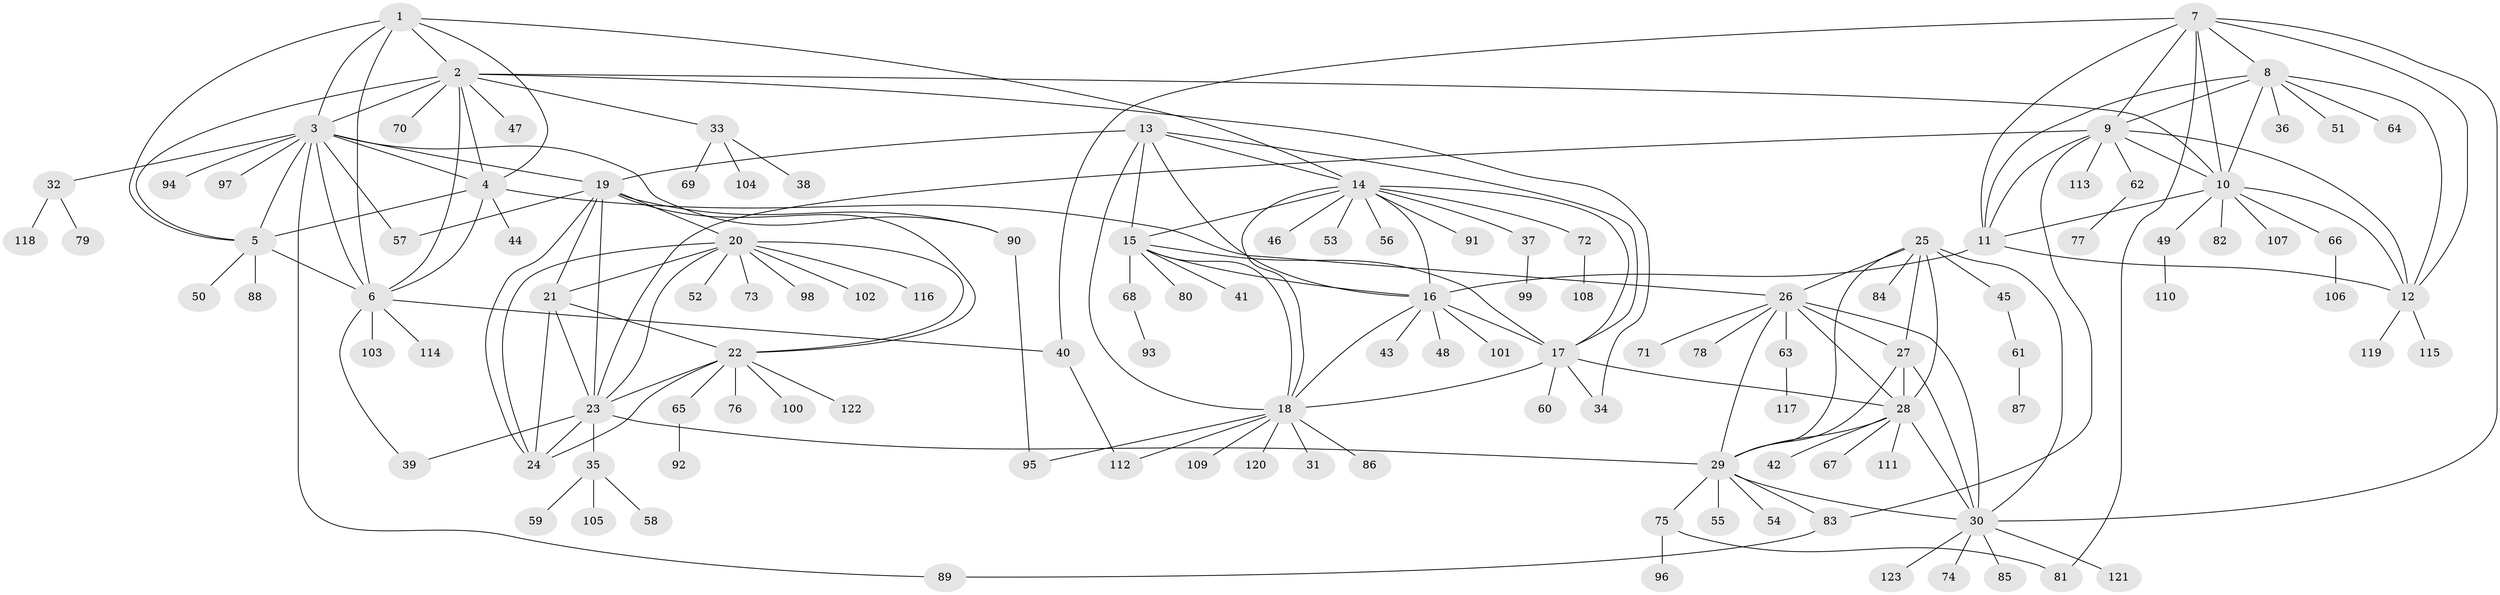 // Generated by graph-tools (version 1.1) at 2025/50/03/09/25 03:50:36]
// undirected, 123 vertices, 188 edges
graph export_dot {
graph [start="1"]
  node [color=gray90,style=filled];
  1;
  2;
  3;
  4;
  5;
  6;
  7;
  8;
  9;
  10;
  11;
  12;
  13;
  14;
  15;
  16;
  17;
  18;
  19;
  20;
  21;
  22;
  23;
  24;
  25;
  26;
  27;
  28;
  29;
  30;
  31;
  32;
  33;
  34;
  35;
  36;
  37;
  38;
  39;
  40;
  41;
  42;
  43;
  44;
  45;
  46;
  47;
  48;
  49;
  50;
  51;
  52;
  53;
  54;
  55;
  56;
  57;
  58;
  59;
  60;
  61;
  62;
  63;
  64;
  65;
  66;
  67;
  68;
  69;
  70;
  71;
  72;
  73;
  74;
  75;
  76;
  77;
  78;
  79;
  80;
  81;
  82;
  83;
  84;
  85;
  86;
  87;
  88;
  89;
  90;
  91;
  92;
  93;
  94;
  95;
  96;
  97;
  98;
  99;
  100;
  101;
  102;
  103;
  104;
  105;
  106;
  107;
  108;
  109;
  110;
  111;
  112;
  113;
  114;
  115;
  116;
  117;
  118;
  119;
  120;
  121;
  122;
  123;
  1 -- 2;
  1 -- 3;
  1 -- 4;
  1 -- 5;
  1 -- 6;
  1 -- 14;
  2 -- 3;
  2 -- 4;
  2 -- 5;
  2 -- 6;
  2 -- 10;
  2 -- 33;
  2 -- 34;
  2 -- 47;
  2 -- 70;
  3 -- 4;
  3 -- 5;
  3 -- 6;
  3 -- 19;
  3 -- 32;
  3 -- 57;
  3 -- 89;
  3 -- 90;
  3 -- 94;
  3 -- 97;
  4 -- 5;
  4 -- 6;
  4 -- 26;
  4 -- 44;
  5 -- 6;
  5 -- 50;
  5 -- 88;
  6 -- 39;
  6 -- 40;
  6 -- 103;
  6 -- 114;
  7 -- 8;
  7 -- 9;
  7 -- 10;
  7 -- 11;
  7 -- 12;
  7 -- 30;
  7 -- 40;
  7 -- 81;
  8 -- 9;
  8 -- 10;
  8 -- 11;
  8 -- 12;
  8 -- 36;
  8 -- 51;
  8 -- 64;
  9 -- 10;
  9 -- 11;
  9 -- 12;
  9 -- 23;
  9 -- 62;
  9 -- 83;
  9 -- 113;
  10 -- 11;
  10 -- 12;
  10 -- 49;
  10 -- 66;
  10 -- 82;
  10 -- 107;
  11 -- 12;
  11 -- 16;
  12 -- 115;
  12 -- 119;
  13 -- 14;
  13 -- 15;
  13 -- 16;
  13 -- 17;
  13 -- 18;
  13 -- 19;
  14 -- 15;
  14 -- 16;
  14 -- 17;
  14 -- 18;
  14 -- 37;
  14 -- 46;
  14 -- 53;
  14 -- 56;
  14 -- 72;
  14 -- 91;
  15 -- 16;
  15 -- 17;
  15 -- 18;
  15 -- 41;
  15 -- 68;
  15 -- 80;
  16 -- 17;
  16 -- 18;
  16 -- 43;
  16 -- 48;
  16 -- 101;
  17 -- 18;
  17 -- 28;
  17 -- 34;
  17 -- 60;
  18 -- 31;
  18 -- 86;
  18 -- 95;
  18 -- 109;
  18 -- 112;
  18 -- 120;
  19 -- 20;
  19 -- 21;
  19 -- 22;
  19 -- 23;
  19 -- 24;
  19 -- 57;
  19 -- 90;
  20 -- 21;
  20 -- 22;
  20 -- 23;
  20 -- 24;
  20 -- 52;
  20 -- 73;
  20 -- 98;
  20 -- 102;
  20 -- 116;
  21 -- 22;
  21 -- 23;
  21 -- 24;
  22 -- 23;
  22 -- 24;
  22 -- 65;
  22 -- 76;
  22 -- 100;
  22 -- 122;
  23 -- 24;
  23 -- 29;
  23 -- 35;
  23 -- 39;
  25 -- 26;
  25 -- 27;
  25 -- 28;
  25 -- 29;
  25 -- 30;
  25 -- 45;
  25 -- 84;
  26 -- 27;
  26 -- 28;
  26 -- 29;
  26 -- 30;
  26 -- 63;
  26 -- 71;
  26 -- 78;
  27 -- 28;
  27 -- 29;
  27 -- 30;
  28 -- 29;
  28 -- 30;
  28 -- 42;
  28 -- 67;
  28 -- 111;
  29 -- 30;
  29 -- 54;
  29 -- 55;
  29 -- 75;
  29 -- 83;
  30 -- 74;
  30 -- 85;
  30 -- 121;
  30 -- 123;
  32 -- 79;
  32 -- 118;
  33 -- 38;
  33 -- 69;
  33 -- 104;
  35 -- 58;
  35 -- 59;
  35 -- 105;
  37 -- 99;
  40 -- 112;
  45 -- 61;
  49 -- 110;
  61 -- 87;
  62 -- 77;
  63 -- 117;
  65 -- 92;
  66 -- 106;
  68 -- 93;
  72 -- 108;
  75 -- 81;
  75 -- 96;
  83 -- 89;
  90 -- 95;
}
